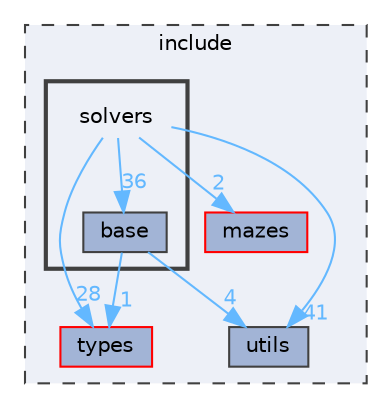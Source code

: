 digraph "solvers"
{
 // LATEX_PDF_SIZE
  bgcolor="transparent";
  edge [fontname=Helvetica,fontsize=10,labelfontname=Helvetica,labelfontsize=10];
  node [fontname=Helvetica,fontsize=10,shape=box,height=0.2,width=0.4];
  compound=true
  subgraph clusterdir_d44c64559bbebec7f509842c48db8b23 {
    graph [ bgcolor="#edf0f7", pencolor="grey25", label="include", fontname=Helvetica,fontsize=10 style="filled,dashed", URL="dir_d44c64559bbebec7f509842c48db8b23.html",tooltip=""]
  dir_0ad255a918b7fba820a1ddafed6fa637 [label="types", fillcolor="#a2b4d6", color="red", style="filled", URL="dir_0ad255a918b7fba820a1ddafed6fa637.html",tooltip=""];
  dir_4d98151ebc14e036e8623fd77932f1bb [label="mazes", fillcolor="#a2b4d6", color="red", style="filled", URL="dir_4d98151ebc14e036e8623fd77932f1bb.html",tooltip=""];
  dir_821002d4f10779a80d4fb17bc32f21f1 [label="utils", fillcolor="#a2b4d6", color="grey25", style="filled", URL="dir_821002d4f10779a80d4fb17bc32f21f1.html",tooltip=""];
  subgraph clusterdir_949292de90bec6ca0ef87cb838b26113 {
    graph [ bgcolor="#edf0f7", pencolor="grey25", label="", fontname=Helvetica,fontsize=10 style="filled,bold", URL="dir_949292de90bec6ca0ef87cb838b26113.html",tooltip=""]
    dir_949292de90bec6ca0ef87cb838b26113 [shape=plaintext, label="solvers"];
  dir_6aece8b0ac0cfc4ca2933706f09f70a1 [label="base", fillcolor="#a2b4d6", color="grey25", style="filled", URL="dir_6aece8b0ac0cfc4ca2933706f09f70a1.html",tooltip=""];
  }
  }
  dir_949292de90bec6ca0ef87cb838b26113->dir_0ad255a918b7fba820a1ddafed6fa637 [headlabel="28", labeldistance=1.5 headhref="dir_000008_000009.html" href="dir_000008_000009.html" color="steelblue1" fontcolor="steelblue1"];
  dir_949292de90bec6ca0ef87cb838b26113->dir_4d98151ebc14e036e8623fd77932f1bb [headlabel="2", labeldistance=1.5 headhref="dir_000008_000005.html" href="dir_000008_000005.html" color="steelblue1" fontcolor="steelblue1"];
  dir_949292de90bec6ca0ef87cb838b26113->dir_6aece8b0ac0cfc4ca2933706f09f70a1 [headlabel="36", labeldistance=1.5 headhref="dir_000008_000000.html" href="dir_000008_000000.html" color="steelblue1" fontcolor="steelblue1"];
  dir_949292de90bec6ca0ef87cb838b26113->dir_821002d4f10779a80d4fb17bc32f21f1 [headlabel="41", labeldistance=1.5 headhref="dir_000008_000010.html" href="dir_000008_000010.html" color="steelblue1" fontcolor="steelblue1"];
  dir_6aece8b0ac0cfc4ca2933706f09f70a1->dir_0ad255a918b7fba820a1ddafed6fa637 [headlabel="1", labeldistance=1.5 headhref="dir_000000_000009.html" href="dir_000000_000009.html" color="steelblue1" fontcolor="steelblue1"];
  dir_6aece8b0ac0cfc4ca2933706f09f70a1->dir_821002d4f10779a80d4fb17bc32f21f1 [headlabel="4", labeldistance=1.5 headhref="dir_000000_000010.html" href="dir_000000_000010.html" color="steelblue1" fontcolor="steelblue1"];
}
